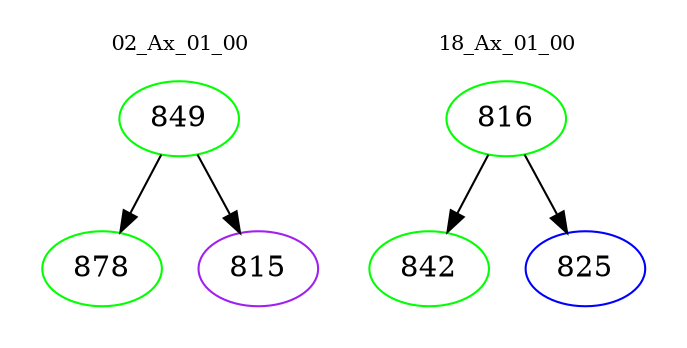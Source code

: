 digraph{
subgraph cluster_0 {
color = white
label = "02_Ax_01_00";
fontsize=10;
T0_849 [label="849", color="green"]
T0_849 -> T0_878 [color="black"]
T0_878 [label="878", color="green"]
T0_849 -> T0_815 [color="black"]
T0_815 [label="815", color="purple"]
}
subgraph cluster_1 {
color = white
label = "18_Ax_01_00";
fontsize=10;
T1_816 [label="816", color="green"]
T1_816 -> T1_842 [color="black"]
T1_842 [label="842", color="green"]
T1_816 -> T1_825 [color="black"]
T1_825 [label="825", color="blue"]
}
}
